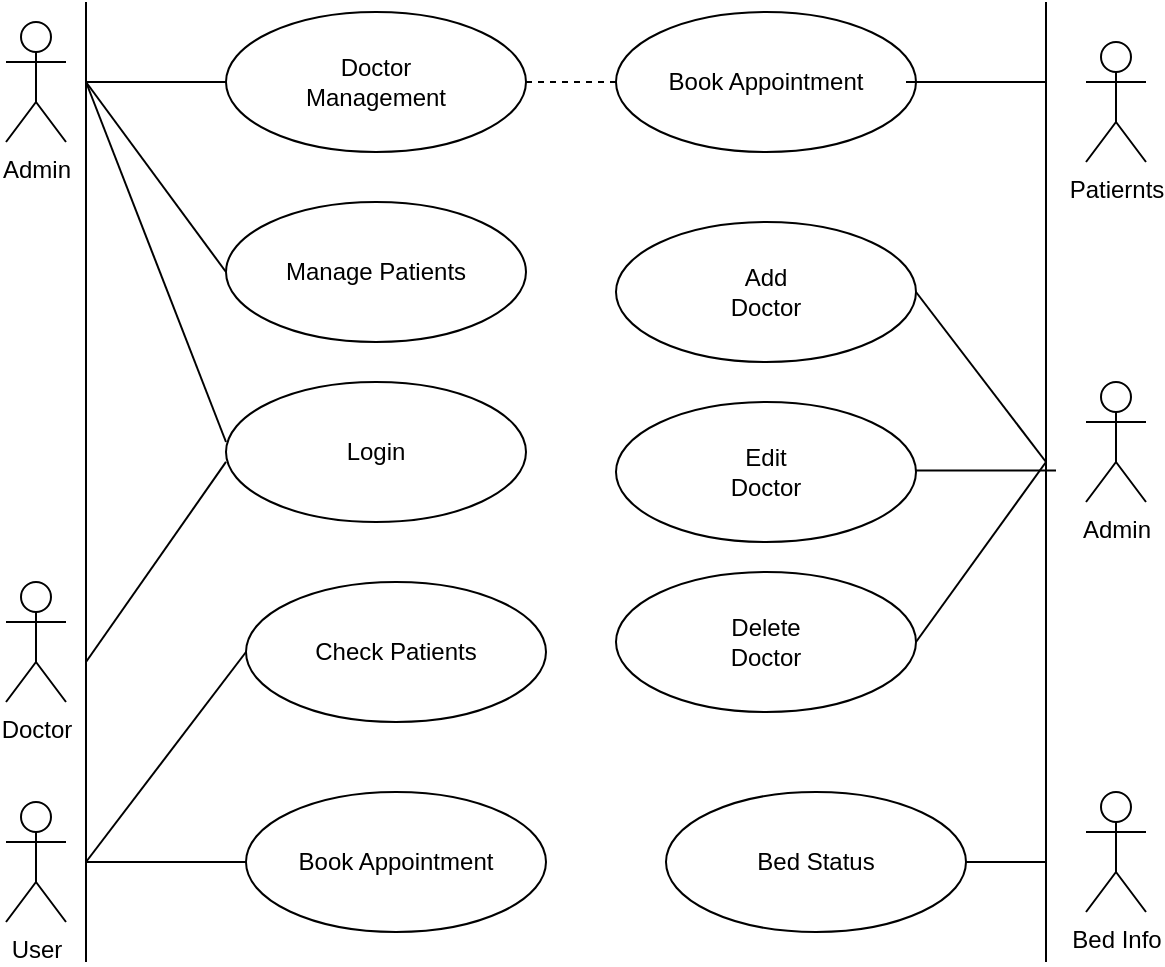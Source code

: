 <mxfile version="20.8.16" type="device"><diagram name="Page-1" id="a2z1E1MjM5ju0Xkfj9d2"><mxGraphModel dx="744" dy="876" grid="1" gridSize="10" guides="1" tooltips="1" connect="1" arrows="1" fold="1" page="1" pageScale="1" pageWidth="850" pageHeight="1100" math="0" shadow="0"><root><mxCell id="0"/><mxCell id="1" parent="0"/><mxCell id="t7w7kwOUeHoz-ayu-sXO-4" value="" style="endArrow=none;html=1;rounded=0;" parent="1" edge="1"><mxGeometry width="50" height="50" relative="1" as="geometry"><mxPoint x="160" y="560" as="sourcePoint"/><mxPoint x="160" y="80" as="targetPoint"/><Array as="points"><mxPoint x="160" y="180"/></Array></mxGeometry></mxCell><mxCell id="t7w7kwOUeHoz-ayu-sXO-5" value="Admin" style="shape=umlActor;verticalLabelPosition=bottom;verticalAlign=top;html=1;outlineConnect=0;" parent="1" vertex="1"><mxGeometry x="120" y="90" width="30" height="60" as="geometry"/></mxCell><mxCell id="t7w7kwOUeHoz-ayu-sXO-6" value="Doctor" style="shape=umlActor;verticalLabelPosition=bottom;verticalAlign=top;html=1;outlineConnect=0;" parent="1" vertex="1"><mxGeometry x="120" y="370" width="30" height="60" as="geometry"/></mxCell><mxCell id="t7w7kwOUeHoz-ayu-sXO-7" value="User" style="shape=umlActor;verticalLabelPosition=bottom;verticalAlign=top;html=1;outlineConnect=0;" parent="1" vertex="1"><mxGeometry x="120" y="480" width="30" height="60" as="geometry"/></mxCell><mxCell id="s51rGeTpaL5om77WH7YK-1" value="" style="endArrow=none;html=1;rounded=0;" edge="1" parent="1"><mxGeometry width="50" height="50" relative="1" as="geometry"><mxPoint x="640" y="560" as="sourcePoint"/><mxPoint x="640" y="80" as="targetPoint"/><Array as="points"><mxPoint x="640" y="180"/></Array></mxGeometry></mxCell><mxCell id="s51rGeTpaL5om77WH7YK-2" value="Patiernts" style="shape=umlActor;verticalLabelPosition=bottom;verticalAlign=top;html=1;outlineConnect=0;" vertex="1" parent="1"><mxGeometry x="660" y="100" width="30" height="60" as="geometry"/></mxCell><mxCell id="s51rGeTpaL5om77WH7YK-4" value="Doctor&lt;br&gt;Management" style="ellipse;whiteSpace=wrap;html=1;" vertex="1" parent="1"><mxGeometry x="230" y="85" width="150" height="70" as="geometry"/></mxCell><mxCell id="s51rGeTpaL5om77WH7YK-5" value="Manage Patients" style="ellipse;whiteSpace=wrap;html=1;" vertex="1" parent="1"><mxGeometry x="230" y="180" width="150" height="70" as="geometry"/></mxCell><mxCell id="s51rGeTpaL5om77WH7YK-6" value="Login" style="ellipse;whiteSpace=wrap;html=1;" vertex="1" parent="1"><mxGeometry x="230" y="270" width="150" height="70" as="geometry"/></mxCell><mxCell id="s51rGeTpaL5om77WH7YK-7" value="Check Patients" style="ellipse;whiteSpace=wrap;html=1;" vertex="1" parent="1"><mxGeometry x="240" y="370" width="150" height="70" as="geometry"/></mxCell><mxCell id="s51rGeTpaL5om77WH7YK-8" value="Book Appointment" style="ellipse;whiteSpace=wrap;html=1;" vertex="1" parent="1"><mxGeometry x="240" y="475" width="150" height="70" as="geometry"/></mxCell><mxCell id="s51rGeTpaL5om77WH7YK-9" value="Bed Info" style="shape=umlActor;verticalLabelPosition=bottom;verticalAlign=top;html=1;outlineConnect=0;" vertex="1" parent="1"><mxGeometry x="660" y="475" width="30" height="60" as="geometry"/></mxCell><mxCell id="s51rGeTpaL5om77WH7YK-10" value="Bed Status" style="ellipse;whiteSpace=wrap;html=1;" vertex="1" parent="1"><mxGeometry x="450" y="475" width="150" height="70" as="geometry"/></mxCell><mxCell id="s51rGeTpaL5om77WH7YK-11" value="Admin" style="shape=umlActor;verticalLabelPosition=bottom;verticalAlign=top;html=1;outlineConnect=0;" vertex="1" parent="1"><mxGeometry x="660" y="270" width="30" height="60" as="geometry"/></mxCell><mxCell id="s51rGeTpaL5om77WH7YK-12" value="Book Appointment" style="ellipse;whiteSpace=wrap;html=1;" vertex="1" parent="1"><mxGeometry x="425" y="85" width="150" height="70" as="geometry"/></mxCell><mxCell id="s51rGeTpaL5om77WH7YK-14" value="" style="endArrow=none;html=1;rounded=0;entryX=0;entryY=0.5;entryDx=0;entryDy=0;" edge="1" parent="1" target="s51rGeTpaL5om77WH7YK-4"><mxGeometry width="50" height="50" relative="1" as="geometry"><mxPoint x="160" y="120" as="sourcePoint"/><mxPoint x="210" y="70" as="targetPoint"/></mxGeometry></mxCell><mxCell id="s51rGeTpaL5om77WH7YK-15" value="" style="endArrow=none;dashed=1;html=1;rounded=0;entryX=0;entryY=0.5;entryDx=0;entryDy=0;" edge="1" parent="1" target="s51rGeTpaL5om77WH7YK-12"><mxGeometry width="50" height="50" relative="1" as="geometry"><mxPoint x="380" y="120" as="sourcePoint"/><mxPoint x="430" y="70" as="targetPoint"/></mxGeometry></mxCell><mxCell id="s51rGeTpaL5om77WH7YK-16" value="" style="endArrow=none;html=1;rounded=0;" edge="1" parent="1"><mxGeometry width="50" height="50" relative="1" as="geometry"><mxPoint x="570" y="120" as="sourcePoint"/><mxPoint x="640" y="120" as="targetPoint"/></mxGeometry></mxCell><mxCell id="s51rGeTpaL5om77WH7YK-17" value="" style="endArrow=none;html=1;rounded=0;entryX=0;entryY=0.5;entryDx=0;entryDy=0;" edge="1" parent="1" target="s51rGeTpaL5om77WH7YK-5"><mxGeometry width="50" height="50" relative="1" as="geometry"><mxPoint x="160" y="120" as="sourcePoint"/><mxPoint x="230" y="180" as="targetPoint"/></mxGeometry></mxCell><mxCell id="s51rGeTpaL5om77WH7YK-18" value="" style="endArrow=none;html=1;rounded=0;" edge="1" parent="1"><mxGeometry width="50" height="50" relative="1" as="geometry"><mxPoint x="160" y="120" as="sourcePoint"/><mxPoint x="230" y="300" as="targetPoint"/></mxGeometry></mxCell><mxCell id="s51rGeTpaL5om77WH7YK-19" value="" style="endArrow=none;html=1;rounded=0;entryX=0;entryY=0.571;entryDx=0;entryDy=0;entryPerimeter=0;" edge="1" parent="1" target="s51rGeTpaL5om77WH7YK-6"><mxGeometry width="50" height="50" relative="1" as="geometry"><mxPoint x="160" y="410" as="sourcePoint"/><mxPoint x="210" y="360" as="targetPoint"/></mxGeometry></mxCell><mxCell id="s51rGeTpaL5om77WH7YK-21" value="" style="endArrow=none;html=1;rounded=0;entryX=0;entryY=0.5;entryDx=0;entryDy=0;" edge="1" parent="1" target="s51rGeTpaL5om77WH7YK-7"><mxGeometry width="50" height="50" relative="1" as="geometry"><mxPoint x="160" y="510" as="sourcePoint"/><mxPoint x="210" y="460" as="targetPoint"/></mxGeometry></mxCell><mxCell id="s51rGeTpaL5om77WH7YK-22" value="Add&lt;br&gt;Doctor" style="ellipse;whiteSpace=wrap;html=1;" vertex="1" parent="1"><mxGeometry x="425" y="190" width="150" height="70" as="geometry"/></mxCell><mxCell id="s51rGeTpaL5om77WH7YK-23" value="Edit&lt;br&gt;Doctor" style="ellipse;whiteSpace=wrap;html=1;" vertex="1" parent="1"><mxGeometry x="425" y="280" width="150" height="70" as="geometry"/></mxCell><mxCell id="s51rGeTpaL5om77WH7YK-24" value="Delete&lt;br&gt;Doctor" style="ellipse;whiteSpace=wrap;html=1;" vertex="1" parent="1"><mxGeometry x="425" y="365" width="150" height="70" as="geometry"/></mxCell><mxCell id="s51rGeTpaL5om77WH7YK-25" value="" style="endArrow=none;html=1;rounded=0;" edge="1" parent="1"><mxGeometry width="50" height="50" relative="1" as="geometry"><mxPoint x="575" y="314.29" as="sourcePoint"/><mxPoint x="645" y="314.29" as="targetPoint"/></mxGeometry></mxCell><mxCell id="s51rGeTpaL5om77WH7YK-26" value="" style="endArrow=none;html=1;rounded=0;exitX=1;exitY=0.5;exitDx=0;exitDy=0;" edge="1" parent="1" source="s51rGeTpaL5om77WH7YK-22"><mxGeometry width="50" height="50" relative="1" as="geometry"><mxPoint x="585" y="324.29" as="sourcePoint"/><mxPoint x="640" y="310" as="targetPoint"/><Array as="points"/></mxGeometry></mxCell><mxCell id="s51rGeTpaL5om77WH7YK-27" value="" style="endArrow=none;html=1;rounded=0;exitX=1;exitY=0.5;exitDx=0;exitDy=0;" edge="1" parent="1" source="s51rGeTpaL5om77WH7YK-24"><mxGeometry width="50" height="50" relative="1" as="geometry"><mxPoint x="595" y="334.29" as="sourcePoint"/><mxPoint x="640" y="310" as="targetPoint"/></mxGeometry></mxCell><mxCell id="s51rGeTpaL5om77WH7YK-28" value="" style="endArrow=none;html=1;rounded=0;entryX=0;entryY=0.5;entryDx=0;entryDy=0;" edge="1" parent="1" target="s51rGeTpaL5om77WH7YK-8"><mxGeometry width="50" height="50" relative="1" as="geometry"><mxPoint x="160" y="510" as="sourcePoint"/><mxPoint x="240" y="550" as="targetPoint"/></mxGeometry></mxCell><mxCell id="s51rGeTpaL5om77WH7YK-29" value="" style="endArrow=none;html=1;rounded=0;exitX=1;exitY=0.5;exitDx=0;exitDy=0;" edge="1" parent="1" source="s51rGeTpaL5om77WH7YK-10"><mxGeometry width="50" height="50" relative="1" as="geometry"><mxPoint x="480" y="360" as="sourcePoint"/><mxPoint x="640" y="510" as="targetPoint"/></mxGeometry></mxCell></root></mxGraphModel></diagram></mxfile>